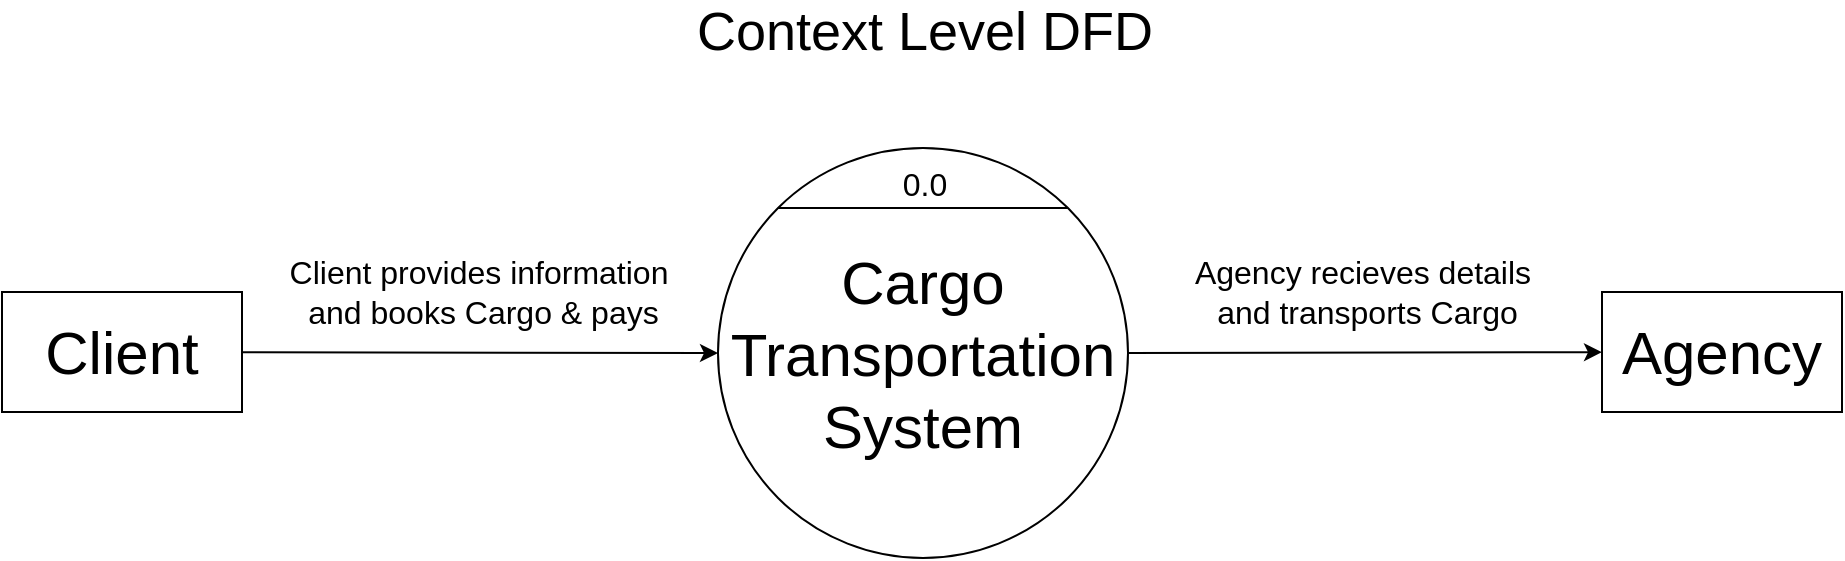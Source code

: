 <mxfile version="14.6.13" type="device"><diagram id="YLaTV2rlUcp9urvRABdy" name="Page-1"><mxGraphModel dx="1042" dy="622" grid="1" gridSize="10" guides="1" tooltips="1" connect="1" arrows="1" fold="1" page="1" pageScale="1" pageWidth="1000" pageHeight="1000" math="0" shadow="0"><root><mxCell id="0"/><mxCell id="1" parent="0"/><mxCell id="QD4wzcRmHHOI2bHz-blT-1" value="&lt;font style=&quot;font-size: 30px&quot;&gt;Cargo Transportation System&lt;/font&gt;" style="ellipse;whiteSpace=wrap;html=1;aspect=fixed;" parent="1" vertex="1"><mxGeometry x="398" y="398" width="205" height="205" as="geometry"/></mxCell><mxCell id="QD4wzcRmHHOI2bHz-blT-7" style="edgeStyle=none;rounded=0;orthogonalLoop=1;jettySize=auto;html=1;entryX=0;entryY=0.5;entryDx=0;entryDy=0;endArrow=classic;endFill=1;" parent="1" source="QD4wzcRmHHOI2bHz-blT-2" target="QD4wzcRmHHOI2bHz-blT-1" edge="1"><mxGeometry relative="1" as="geometry"/></mxCell><mxCell id="QD4wzcRmHHOI2bHz-blT-2" value="&lt;font style=&quot;font-size: 30px&quot;&gt;Client&lt;/font&gt;" style="rounded=0;whiteSpace=wrap;html=1;" parent="1" vertex="1"><mxGeometry x="40" y="470" width="120" height="60" as="geometry"/></mxCell><mxCell id="QD4wzcRmHHOI2bHz-blT-9" style="edgeStyle=none;rounded=0;orthogonalLoop=1;jettySize=auto;html=1;endArrow=classic;endFill=1;exitX=1;exitY=0.5;exitDx=0;exitDy=0;" parent="1" source="QD4wzcRmHHOI2bHz-blT-1" target="QD4wzcRmHHOI2bHz-blT-3" edge="1"><mxGeometry relative="1" as="geometry"/></mxCell><mxCell id="QD4wzcRmHHOI2bHz-blT-3" value="&lt;span style=&quot;font-size: 30px&quot;&gt;Agency&lt;/span&gt;" style="rounded=0;whiteSpace=wrap;html=1;" parent="1" vertex="1"><mxGeometry x="840" y="470" width="120" height="60" as="geometry"/></mxCell><mxCell id="QD4wzcRmHHOI2bHz-blT-4" style="rounded=0;orthogonalLoop=1;jettySize=auto;html=1;exitX=0;exitY=0;exitDx=0;exitDy=0;entryX=1;entryY=0;entryDx=0;entryDy=0;endArrow=none;endFill=0;" parent="1" source="QD4wzcRmHHOI2bHz-blT-1" target="QD4wzcRmHHOI2bHz-blT-1" edge="1"><mxGeometry relative="1" as="geometry"/></mxCell><mxCell id="QD4wzcRmHHOI2bHz-blT-5" value="&lt;font style=&quot;font-size: 16px&quot;&gt;0.0&lt;/font&gt;" style="text;html=1;align=center;verticalAlign=middle;resizable=0;points=[];autosize=1;strokeColor=none;" parent="1" vertex="1"><mxGeometry x="480.5" y="406" width="40" height="20" as="geometry"/></mxCell><mxCell id="QD4wzcRmHHOI2bHz-blT-8" value="&lt;font style=&quot;font-size: 16px&quot;&gt;Client provides information&lt;br&gt;&amp;nbsp;and books Cargo &amp;amp; pays&lt;/font&gt;" style="text;html=1;align=center;verticalAlign=middle;resizable=0;points=[];autosize=1;strokeColor=none;rotation=0;" parent="1" vertex="1"><mxGeometry x="178" y="450" width="200" height="40" as="geometry"/></mxCell><mxCell id="QD4wzcRmHHOI2bHz-blT-10" value="&lt;font style=&quot;font-size: 16px&quot;&gt;Agency recieves details&lt;br&gt;&amp;nbsp;and transports Cargo&lt;/font&gt;" style="text;html=1;align=center;verticalAlign=middle;resizable=0;points=[];autosize=1;strokeColor=none;rotation=0;" parent="1" vertex="1"><mxGeometry x="630" y="450" width="180" height="40" as="geometry"/></mxCell><mxCell id="0wq1ACbEAkCI_dal_YAX-1" value="&lt;font style=&quot;font-size: 27px&quot;&gt;Context Level DFD&lt;/font&gt;" style="text;html=1;align=center;verticalAlign=middle;resizable=0;points=[];autosize=1;strokeColor=none;" vertex="1" parent="1"><mxGeometry x="380.5" y="330" width="240" height="20" as="geometry"/></mxCell></root></mxGraphModel></diagram></mxfile>